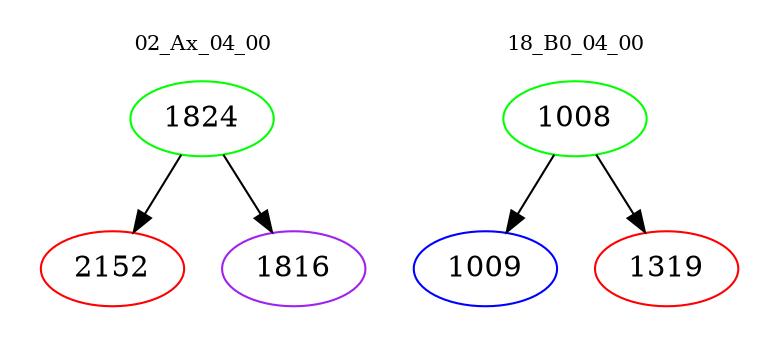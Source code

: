 digraph{
subgraph cluster_0 {
color = white
label = "02_Ax_04_00";
fontsize=10;
T0_1824 [label="1824", color="green"]
T0_1824 -> T0_2152 [color="black"]
T0_2152 [label="2152", color="red"]
T0_1824 -> T0_1816 [color="black"]
T0_1816 [label="1816", color="purple"]
}
subgraph cluster_1 {
color = white
label = "18_B0_04_00";
fontsize=10;
T1_1008 [label="1008", color="green"]
T1_1008 -> T1_1009 [color="black"]
T1_1009 [label="1009", color="blue"]
T1_1008 -> T1_1319 [color="black"]
T1_1319 [label="1319", color="red"]
}
}
